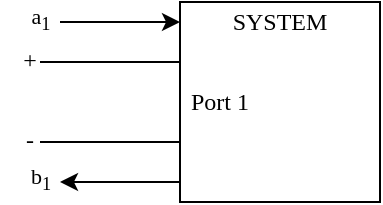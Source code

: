 <mxfile version="24.4.6" type="device">
  <diagram name="Side-1" id="HjIHgDulI7v-FXPZ6Cw7">
    <mxGraphModel dx="420" dy="212" grid="1" gridSize="10" guides="1" tooltips="1" connect="1" arrows="1" fold="1" page="1" pageScale="1" pageWidth="827" pageHeight="1169" math="0" shadow="0">
      <root>
        <mxCell id="0" />
        <mxCell id="1" parent="0" />
        <mxCell id="YevJJa76YJFmdZqK_6RJ-1" value="" style="whiteSpace=wrap;html=1;aspect=fixed;" vertex="1" parent="1">
          <mxGeometry x="100" y="20" width="100" height="100" as="geometry" />
        </mxCell>
        <mxCell id="YevJJa76YJFmdZqK_6RJ-2" value="a&lt;sub&gt;1&lt;/sub&gt;" style="endArrow=classic;html=1;rounded=0;fontFamily=Times New Roman;labelPosition=center;verticalLabelPosition=middle;align=center;verticalAlign=middle;spacingBottom=2;" edge="1" parent="1">
          <mxGeometry x="-1" y="-10" width="50" height="50" relative="1" as="geometry">
            <mxPoint x="40" y="30" as="sourcePoint" />
            <mxPoint x="100" y="30" as="targetPoint" />
            <mxPoint x="-10" y="-10" as="offset" />
          </mxGeometry>
        </mxCell>
        <mxCell id="YevJJa76YJFmdZqK_6RJ-3" value="b&lt;sub&gt;1&lt;/sub&gt;" style="endArrow=none;html=1;rounded=0;startArrow=classic;startFill=1;endFill=0;fontFamily=Times New Roman;spacingBottom=2;" edge="1" parent="1">
          <mxGeometry x="-1" y="-10" width="50" height="50" relative="1" as="geometry">
            <mxPoint x="40" y="110" as="sourcePoint" />
            <mxPoint x="100" y="110" as="targetPoint" />
            <mxPoint x="-10" y="-10" as="offset" />
          </mxGeometry>
        </mxCell>
        <mxCell id="YevJJa76YJFmdZqK_6RJ-4" value="" style="endArrow=none;html=1;rounded=0;" edge="1" parent="1">
          <mxGeometry width="50" height="50" relative="1" as="geometry">
            <mxPoint x="30" y="50" as="sourcePoint" />
            <mxPoint x="100" y="50" as="targetPoint" />
          </mxGeometry>
        </mxCell>
        <mxCell id="YevJJa76YJFmdZqK_6RJ-5" value="" style="endArrow=none;html=1;rounded=0;" edge="1" parent="1">
          <mxGeometry width="50" height="50" relative="1" as="geometry">
            <mxPoint x="30" y="90" as="sourcePoint" />
            <mxPoint x="100" y="90" as="targetPoint" />
          </mxGeometry>
        </mxCell>
        <mxCell id="YevJJa76YJFmdZqK_6RJ-6" value="Port 1" style="text;html=1;align=center;verticalAlign=middle;whiteSpace=wrap;rounded=0;fontFamily=Times New Roman;" vertex="1" parent="1">
          <mxGeometry x="90" y="55" width="60" height="30" as="geometry" />
        </mxCell>
        <mxCell id="YevJJa76YJFmdZqK_6RJ-8" value="-" style="text;html=1;align=center;verticalAlign=middle;whiteSpace=wrap;rounded=0;spacingBottom=2;fontFamily=Times New Roman;" vertex="1" parent="1">
          <mxGeometry x="10" y="80" width="30" height="20" as="geometry" />
        </mxCell>
        <mxCell id="YevJJa76YJFmdZqK_6RJ-9" value="+" style="text;html=1;align=center;verticalAlign=middle;whiteSpace=wrap;rounded=0;spacingBottom=2;fontFamily=Times New Roman;" vertex="1" parent="1">
          <mxGeometry x="10" y="40" width="30" height="20" as="geometry" />
        </mxCell>
        <mxCell id="YevJJa76YJFmdZqK_6RJ-10" value="&lt;font face=&quot;Times New Roman&quot;&gt;SYSTEM&lt;/font&gt;" style="text;html=1;align=center;verticalAlign=middle;whiteSpace=wrap;rounded=0;" vertex="1" parent="1">
          <mxGeometry x="120" y="20" width="60" height="20" as="geometry" />
        </mxCell>
      </root>
    </mxGraphModel>
  </diagram>
</mxfile>
